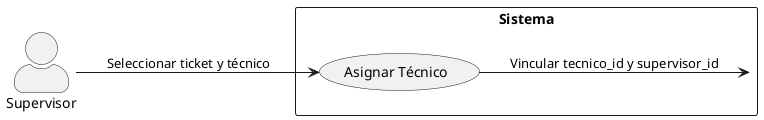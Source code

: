 @startuml UC03_Asignar_Tecnico
left to right direction
skinparam actorStyle awesome
skinparam shadowing false
skinparam packageStyle rectangle

actor Supervisor
rectangle Sistema {
  usecase "Asignar Técnico" as UC03
}

Supervisor --> UC03 : Seleccionar ticket y técnico
UC03 --> Sistema : Vincular tecnico_id y supervisor_id
@enduml
